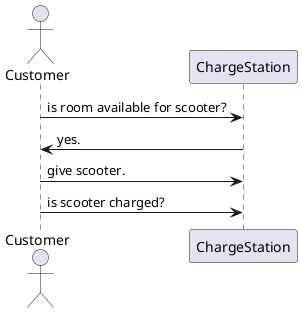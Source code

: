 @startuml ChargeStation

actor Customer
Customer -> ChargeStation: is room available for scooter?
ChargeStation -> Customer: yes.
Customer -> ChargeStation: give scooter.
Customer -> ChargeStation: is scooter charged?

@enduml